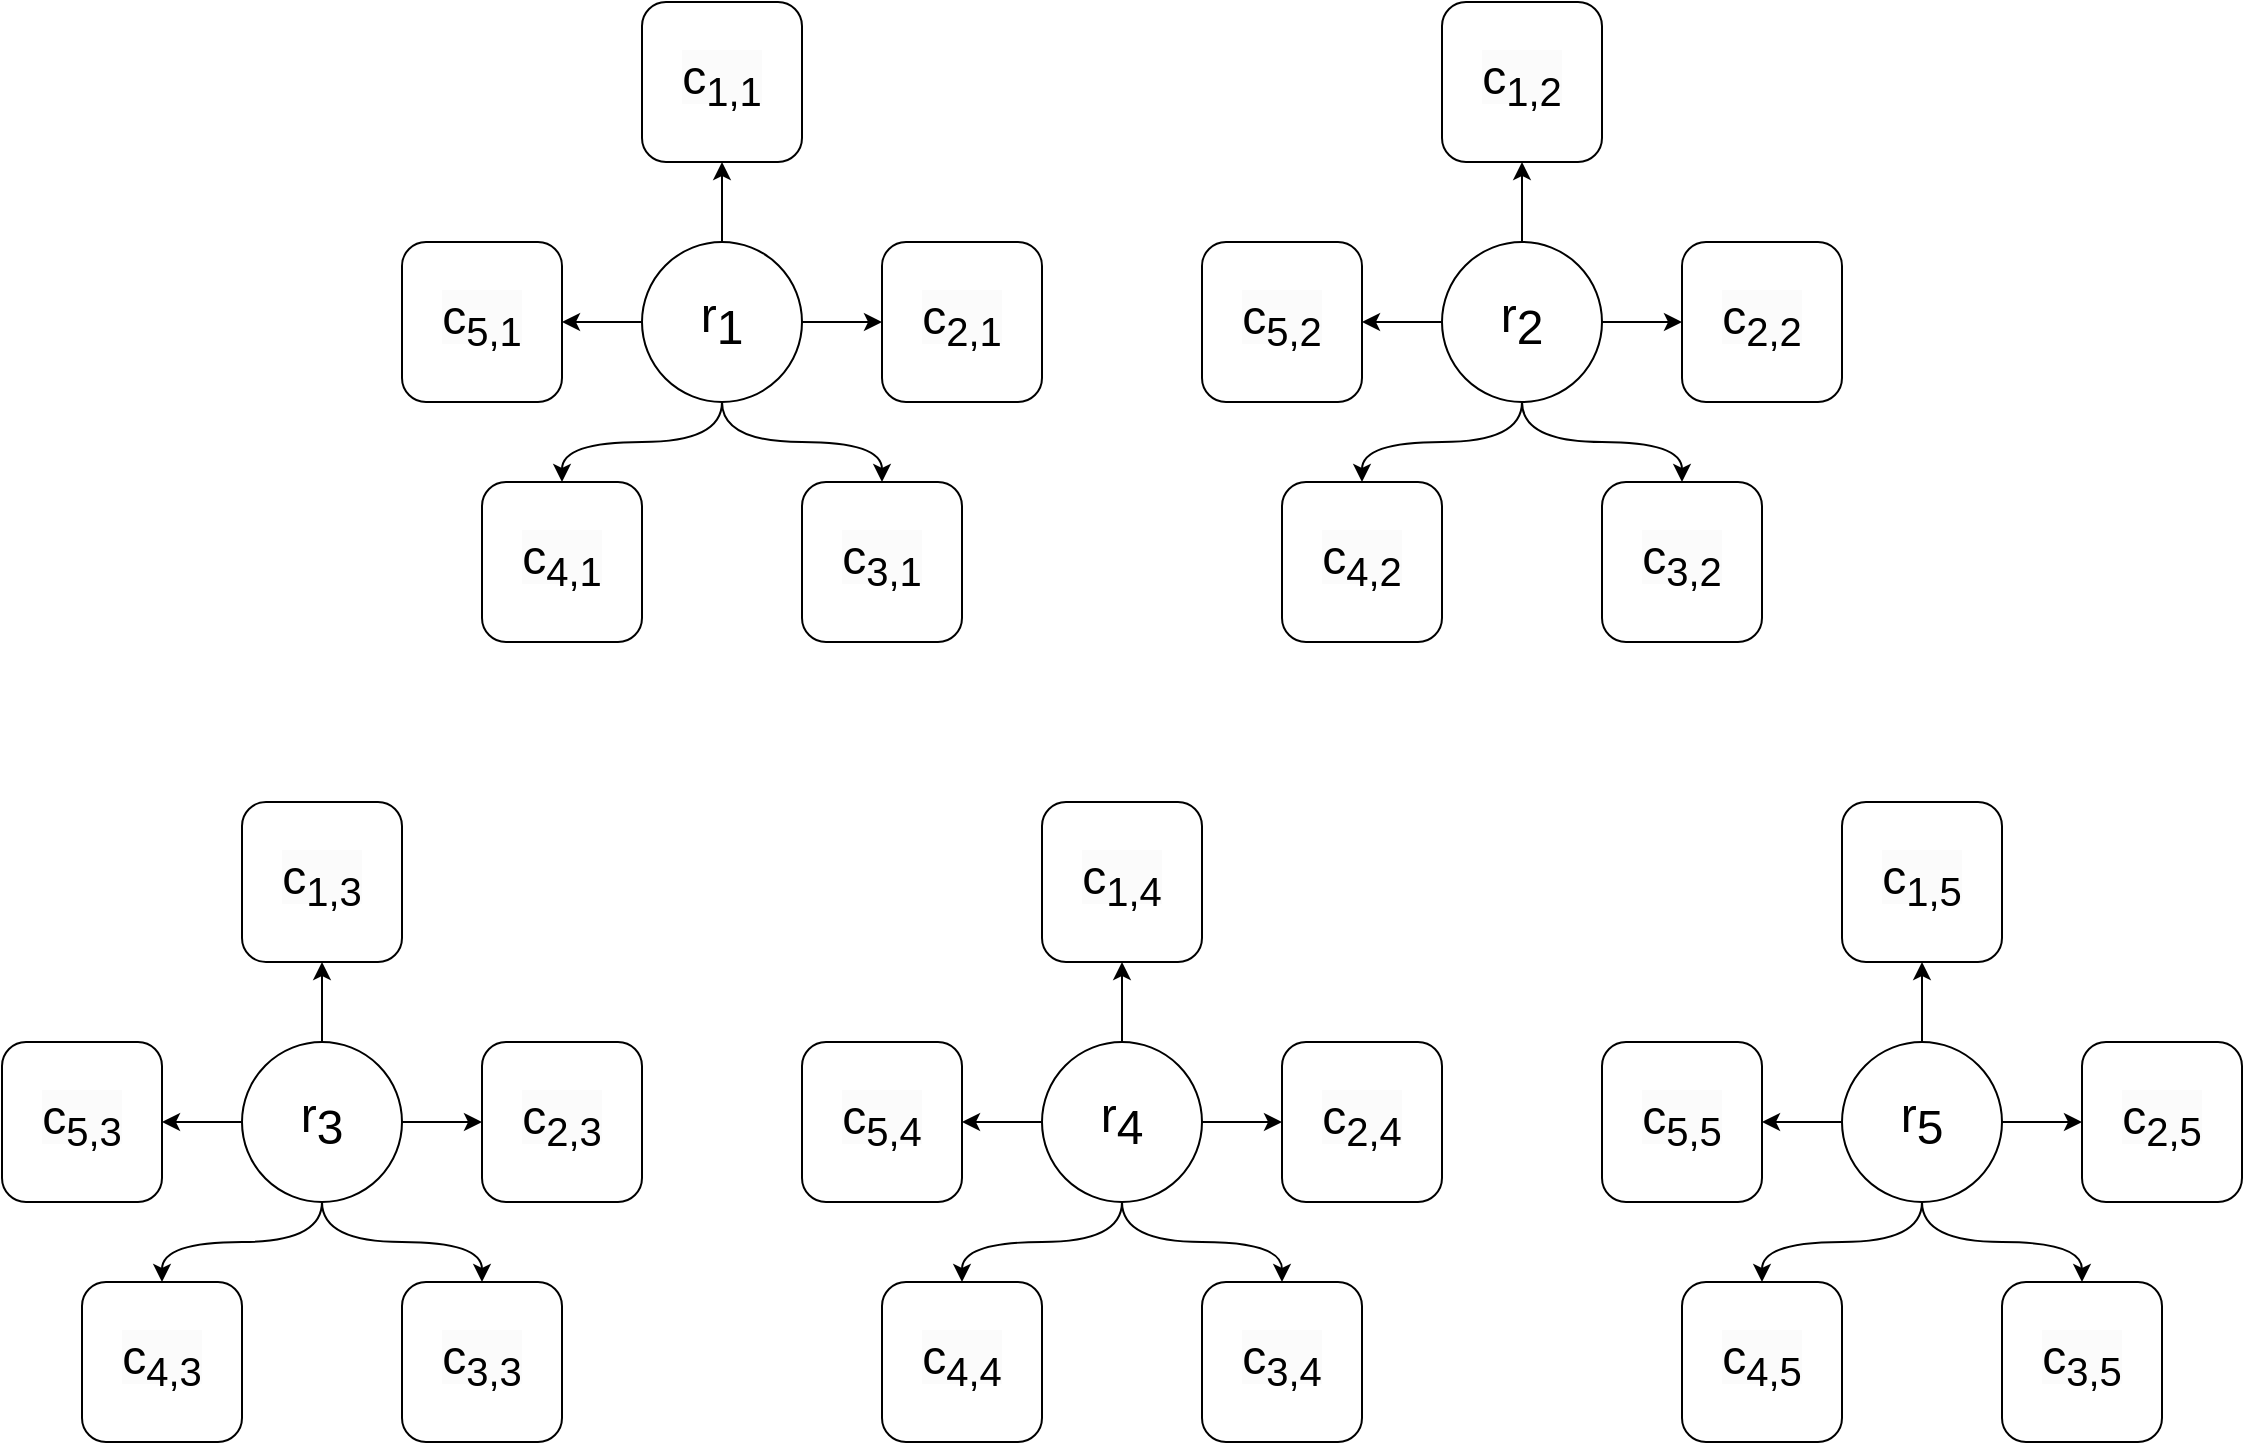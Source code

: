<mxfile version="24.7.8">
  <diagram name="Page-1" id="8W6ew3NMJrWlXtNJkhv3">
    <mxGraphModel dx="26" dy="522" grid="1" gridSize="10" guides="1" tooltips="1" connect="1" arrows="1" fold="1" page="1" pageScale="1" pageWidth="850" pageHeight="1100" math="0" shadow="0">
      <root>
        <mxCell id="0" />
        <mxCell id="1" parent="0" />
        <mxCell id="_TUafX6gU3IGClTmQ5Fo-70" style="edgeStyle=orthogonalEdgeStyle;curved=1;rounded=0;orthogonalLoop=1;jettySize=auto;html=1;exitX=0.5;exitY=0;exitDx=0;exitDy=0;entryX=0.5;entryY=1;entryDx=0;entryDy=0;" parent="1" source="_TUafX6gU3IGClTmQ5Fo-64" target="_TUafX6gU3IGClTmQ5Fo-65" edge="1">
          <mxGeometry relative="1" as="geometry" />
        </mxCell>
        <mxCell id="_TUafX6gU3IGClTmQ5Fo-71" style="edgeStyle=orthogonalEdgeStyle;curved=1;rounded=0;orthogonalLoop=1;jettySize=auto;html=1;exitX=1;exitY=0.5;exitDx=0;exitDy=0;entryX=0;entryY=0.5;entryDx=0;entryDy=0;" parent="1" source="_TUafX6gU3IGClTmQ5Fo-64" target="_TUafX6gU3IGClTmQ5Fo-67" edge="1">
          <mxGeometry relative="1" as="geometry" />
        </mxCell>
        <mxCell id="_TUafX6gU3IGClTmQ5Fo-72" style="edgeStyle=orthogonalEdgeStyle;curved=1;rounded=0;orthogonalLoop=1;jettySize=auto;html=1;exitX=0;exitY=0.5;exitDx=0;exitDy=0;entryX=1;entryY=0.5;entryDx=0;entryDy=0;" parent="1" source="_TUafX6gU3IGClTmQ5Fo-64" target="_TUafX6gU3IGClTmQ5Fo-66" edge="1">
          <mxGeometry relative="1" as="geometry" />
        </mxCell>
        <mxCell id="_TUafX6gU3IGClTmQ5Fo-74" style="edgeStyle=orthogonalEdgeStyle;curved=1;rounded=0;orthogonalLoop=1;jettySize=auto;html=1;exitX=0.5;exitY=1;exitDx=0;exitDy=0;entryX=0.5;entryY=0;entryDx=0;entryDy=0;" parent="1" source="_TUafX6gU3IGClTmQ5Fo-64" target="_TUafX6gU3IGClTmQ5Fo-68" edge="1">
          <mxGeometry relative="1" as="geometry" />
        </mxCell>
        <mxCell id="_TUafX6gU3IGClTmQ5Fo-75" style="edgeStyle=orthogonalEdgeStyle;curved=1;rounded=0;orthogonalLoop=1;jettySize=auto;html=1;exitX=0.5;exitY=1;exitDx=0;exitDy=0;entryX=0.5;entryY=0;entryDx=0;entryDy=0;" parent="1" source="_TUafX6gU3IGClTmQ5Fo-64" target="_TUafX6gU3IGClTmQ5Fo-69" edge="1">
          <mxGeometry relative="1" as="geometry" />
        </mxCell>
        <mxCell id="_TUafX6gU3IGClTmQ5Fo-64" value="r&lt;span style=&quot;font-size: 24px;&quot;&gt;&lt;sub style=&quot;font-size: 24px;&quot;&gt;1&lt;/sub&gt;&lt;/span&gt;" style="ellipse;whiteSpace=wrap;html=1;aspect=fixed;fontSize=24;" parent="1" vertex="1">
          <mxGeometry x="1280" y="280" width="80" height="80" as="geometry" />
        </mxCell>
        <mxCell id="_TUafX6gU3IGClTmQ5Fo-65" value="&lt;span style=&quot;color: rgb(0, 0, 0); font-family: Helvetica; font-size: 24px; font-style: normal; font-variant-ligatures: normal; font-variant-caps: normal; font-weight: 400; letter-spacing: normal; orphans: 2; text-align: center; text-indent: 0px; text-transform: none; widows: 2; word-spacing: 0px; -webkit-text-stroke-width: 0px; white-space: normal; background-color: rgb(251, 251, 251); text-decoration-thickness: initial; text-decoration-style: initial; text-decoration-color: initial; display: inline !important; float: none;&quot;&gt;c&lt;/span&gt;&lt;span style=&quot;forced-color-adjust: none; color: rgb(0, 0, 0); font-family: Helvetica; font-size: 24px; font-style: normal; font-variant-ligatures: normal; font-variant-caps: normal; font-weight: 400; letter-spacing: normal; orphans: 2; text-align: center; text-indent: 0px; text-transform: none; widows: 2; word-spacing: 0px; -webkit-text-stroke-width: 0px; white-space: normal; background-color: rgb(251, 251, 251); text-decoration-thickness: initial; text-decoration-style: initial; text-decoration-color: initial;&quot;&gt;&lt;span style=&quot;forced-color-adjust: none; font-size: 24px;&quot;&gt;&lt;sub&gt;1,1&lt;/sub&gt;&lt;/span&gt;&lt;/span&gt;" style="rounded=1;whiteSpace=wrap;html=1;" parent="1" vertex="1">
          <mxGeometry x="1280" y="160" width="80" height="80" as="geometry" />
        </mxCell>
        <mxCell id="_TUafX6gU3IGClTmQ5Fo-66" value="&lt;span style=&quot;color: rgb(0, 0, 0); font-family: Helvetica; font-size: 24px; font-style: normal; font-variant-ligatures: normal; font-variant-caps: normal; font-weight: 400; letter-spacing: normal; orphans: 2; text-align: center; text-indent: 0px; text-transform: none; widows: 2; word-spacing: 0px; -webkit-text-stroke-width: 0px; white-space: normal; background-color: rgb(251, 251, 251); text-decoration-thickness: initial; text-decoration-style: initial; text-decoration-color: initial; display: inline !important; float: none;&quot;&gt;c&lt;/span&gt;&lt;span style=&quot;forced-color-adjust: none; color: rgb(0, 0, 0); font-family: Helvetica; font-size: 24px; font-style: normal; font-variant-ligatures: normal; font-variant-caps: normal; font-weight: 400; letter-spacing: normal; orphans: 2; text-align: center; text-indent: 0px; text-transform: none; widows: 2; word-spacing: 0px; -webkit-text-stroke-width: 0px; white-space: normal; background-color: rgb(251, 251, 251); text-decoration-thickness: initial; text-decoration-style: initial; text-decoration-color: initial;&quot;&gt;&lt;span style=&quot;forced-color-adjust: none; font-size: 24px;&quot;&gt;&lt;sub&gt;5,1&lt;/sub&gt;&lt;/span&gt;&lt;/span&gt;" style="rounded=1;whiteSpace=wrap;html=1;" parent="1" vertex="1">
          <mxGeometry x="1160" y="280" width="80" height="80" as="geometry" />
        </mxCell>
        <mxCell id="_TUafX6gU3IGClTmQ5Fo-67" value="&lt;span style=&quot;color: rgb(0, 0, 0); font-family: Helvetica; font-size: 24px; font-style: normal; font-variant-ligatures: normal; font-variant-caps: normal; font-weight: 400; letter-spacing: normal; orphans: 2; text-align: center; text-indent: 0px; text-transform: none; widows: 2; word-spacing: 0px; -webkit-text-stroke-width: 0px; white-space: normal; background-color: rgb(251, 251, 251); text-decoration-thickness: initial; text-decoration-style: initial; text-decoration-color: initial; display: inline !important; float: none;&quot;&gt;c&lt;/span&gt;&lt;span style=&quot;forced-color-adjust: none; color: rgb(0, 0, 0); font-family: Helvetica; font-size: 24px; font-style: normal; font-variant-ligatures: normal; font-variant-caps: normal; font-weight: 400; letter-spacing: normal; orphans: 2; text-align: center; text-indent: 0px; text-transform: none; widows: 2; word-spacing: 0px; -webkit-text-stroke-width: 0px; white-space: normal; background-color: rgb(251, 251, 251); text-decoration-thickness: initial; text-decoration-style: initial; text-decoration-color: initial;&quot;&gt;&lt;span style=&quot;forced-color-adjust: none; font-size: 24px;&quot;&gt;&lt;sub&gt;2,1&lt;/sub&gt;&lt;/span&gt;&lt;/span&gt;" style="rounded=1;whiteSpace=wrap;html=1;" parent="1" vertex="1">
          <mxGeometry x="1400" y="280" width="80" height="80" as="geometry" />
        </mxCell>
        <mxCell id="_TUafX6gU3IGClTmQ5Fo-68" value="&lt;span style=&quot;color: rgb(0, 0, 0); font-family: Helvetica; font-size: 24px; font-style: normal; font-variant-ligatures: normal; font-variant-caps: normal; font-weight: 400; letter-spacing: normal; orphans: 2; text-align: center; text-indent: 0px; text-transform: none; widows: 2; word-spacing: 0px; -webkit-text-stroke-width: 0px; white-space: normal; background-color: rgb(251, 251, 251); text-decoration-thickness: initial; text-decoration-style: initial; text-decoration-color: initial; display: inline !important; float: none;&quot;&gt;c&lt;/span&gt;&lt;span style=&quot;forced-color-adjust: none; color: rgb(0, 0, 0); font-family: Helvetica; font-size: 24px; font-style: normal; font-variant-ligatures: normal; font-variant-caps: normal; font-weight: 400; letter-spacing: normal; orphans: 2; text-align: center; text-indent: 0px; text-transform: none; widows: 2; word-spacing: 0px; -webkit-text-stroke-width: 0px; white-space: normal; background-color: rgb(251, 251, 251); text-decoration-thickness: initial; text-decoration-style: initial; text-decoration-color: initial;&quot;&gt;&lt;span style=&quot;forced-color-adjust: none; font-size: 24px;&quot;&gt;&lt;sub&gt;4,1&lt;/sub&gt;&lt;/span&gt;&lt;/span&gt;" style="rounded=1;whiteSpace=wrap;html=1;" parent="1" vertex="1">
          <mxGeometry x="1200" y="400" width="80" height="80" as="geometry" />
        </mxCell>
        <mxCell id="_TUafX6gU3IGClTmQ5Fo-69" value="&lt;span style=&quot;color: rgb(0, 0, 0); font-family: Helvetica; font-size: 24px; font-style: normal; font-variant-ligatures: normal; font-variant-caps: normal; font-weight: 400; letter-spacing: normal; orphans: 2; text-align: center; text-indent: 0px; text-transform: none; widows: 2; word-spacing: 0px; -webkit-text-stroke-width: 0px; white-space: normal; background-color: rgb(251, 251, 251); text-decoration-thickness: initial; text-decoration-style: initial; text-decoration-color: initial; display: inline !important; float: none;&quot;&gt;c&lt;/span&gt;&lt;span style=&quot;forced-color-adjust: none; color: rgb(0, 0, 0); font-family: Helvetica; font-size: 24px; font-style: normal; font-variant-ligatures: normal; font-variant-caps: normal; font-weight: 400; letter-spacing: normal; orphans: 2; text-align: center; text-indent: 0px; text-transform: none; widows: 2; word-spacing: 0px; -webkit-text-stroke-width: 0px; white-space: normal; background-color: rgb(251, 251, 251); text-decoration-thickness: initial; text-decoration-style: initial; text-decoration-color: initial;&quot;&gt;&lt;span style=&quot;forced-color-adjust: none; font-size: 24px;&quot;&gt;&lt;sub&gt;3,1&lt;/sub&gt;&lt;/span&gt;&lt;/span&gt;" style="rounded=1;whiteSpace=wrap;html=1;" parent="1" vertex="1">
          <mxGeometry x="1360" y="400" width="80" height="80" as="geometry" />
        </mxCell>
        <mxCell id="_TUafX6gU3IGClTmQ5Fo-76" style="edgeStyle=orthogonalEdgeStyle;curved=1;rounded=0;orthogonalLoop=1;jettySize=auto;html=1;exitX=0.5;exitY=0;exitDx=0;exitDy=0;entryX=0.5;entryY=1;entryDx=0;entryDy=0;" parent="1" source="_TUafX6gU3IGClTmQ5Fo-81" target="_TUafX6gU3IGClTmQ5Fo-82" edge="1">
          <mxGeometry relative="1" as="geometry" />
        </mxCell>
        <mxCell id="_TUafX6gU3IGClTmQ5Fo-77" style="edgeStyle=orthogonalEdgeStyle;curved=1;rounded=0;orthogonalLoop=1;jettySize=auto;html=1;exitX=1;exitY=0.5;exitDx=0;exitDy=0;entryX=0;entryY=0.5;entryDx=0;entryDy=0;" parent="1" source="_TUafX6gU3IGClTmQ5Fo-81" target="_TUafX6gU3IGClTmQ5Fo-84" edge="1">
          <mxGeometry relative="1" as="geometry" />
        </mxCell>
        <mxCell id="_TUafX6gU3IGClTmQ5Fo-78" style="edgeStyle=orthogonalEdgeStyle;curved=1;rounded=0;orthogonalLoop=1;jettySize=auto;html=1;exitX=0;exitY=0.5;exitDx=0;exitDy=0;entryX=1;entryY=0.5;entryDx=0;entryDy=0;" parent="1" source="_TUafX6gU3IGClTmQ5Fo-81" target="_TUafX6gU3IGClTmQ5Fo-83" edge="1">
          <mxGeometry relative="1" as="geometry" />
        </mxCell>
        <mxCell id="_TUafX6gU3IGClTmQ5Fo-79" style="edgeStyle=orthogonalEdgeStyle;curved=1;rounded=0;orthogonalLoop=1;jettySize=auto;html=1;exitX=0.5;exitY=1;exitDx=0;exitDy=0;entryX=0.5;entryY=0;entryDx=0;entryDy=0;" parent="1" source="_TUafX6gU3IGClTmQ5Fo-81" target="_TUafX6gU3IGClTmQ5Fo-85" edge="1">
          <mxGeometry relative="1" as="geometry" />
        </mxCell>
        <mxCell id="_TUafX6gU3IGClTmQ5Fo-80" style="edgeStyle=orthogonalEdgeStyle;curved=1;rounded=0;orthogonalLoop=1;jettySize=auto;html=1;exitX=0.5;exitY=1;exitDx=0;exitDy=0;entryX=0.5;entryY=0;entryDx=0;entryDy=0;" parent="1" source="_TUafX6gU3IGClTmQ5Fo-81" target="_TUafX6gU3IGClTmQ5Fo-86" edge="1">
          <mxGeometry relative="1" as="geometry" />
        </mxCell>
        <mxCell id="_TUafX6gU3IGClTmQ5Fo-81" value="r&lt;span style=&quot;font-size: 24px;&quot;&gt;&lt;sub style=&quot;font-size: 24px;&quot;&gt;5&lt;/sub&gt;&lt;/span&gt;" style="ellipse;whiteSpace=wrap;html=1;aspect=fixed;fontSize=24;" parent="1" vertex="1">
          <mxGeometry x="1880" y="680" width="80" height="80" as="geometry" />
        </mxCell>
        <mxCell id="_TUafX6gU3IGClTmQ5Fo-82" value="&lt;span style=&quot;color: rgb(0, 0, 0); font-family: Helvetica; font-size: 24px; font-style: normal; font-variant-ligatures: normal; font-variant-caps: normal; font-weight: 400; letter-spacing: normal; orphans: 2; text-align: center; text-indent: 0px; text-transform: none; widows: 2; word-spacing: 0px; -webkit-text-stroke-width: 0px; white-space: normal; background-color: rgb(251, 251, 251); text-decoration-thickness: initial; text-decoration-style: initial; text-decoration-color: initial; display: inline !important; float: none;&quot;&gt;c&lt;/span&gt;&lt;span style=&quot;forced-color-adjust: none; color: rgb(0, 0, 0); font-family: Helvetica; font-size: 24px; font-style: normal; font-variant-ligatures: normal; font-variant-caps: normal; font-weight: 400; letter-spacing: normal; orphans: 2; text-align: center; text-indent: 0px; text-transform: none; widows: 2; word-spacing: 0px; -webkit-text-stroke-width: 0px; white-space: normal; background-color: rgb(251, 251, 251); text-decoration-thickness: initial; text-decoration-style: initial; text-decoration-color: initial;&quot;&gt;&lt;span style=&quot;forced-color-adjust: none; font-size: 24px;&quot;&gt;&lt;sub&gt;1,5&lt;/sub&gt;&lt;/span&gt;&lt;/span&gt;" style="rounded=1;whiteSpace=wrap;html=1;" parent="1" vertex="1">
          <mxGeometry x="1880" y="560" width="80" height="80" as="geometry" />
        </mxCell>
        <mxCell id="_TUafX6gU3IGClTmQ5Fo-83" value="&lt;span style=&quot;color: rgb(0, 0, 0); font-family: Helvetica; font-size: 24px; font-style: normal; font-variant-ligatures: normal; font-variant-caps: normal; font-weight: 400; letter-spacing: normal; orphans: 2; text-align: center; text-indent: 0px; text-transform: none; widows: 2; word-spacing: 0px; -webkit-text-stroke-width: 0px; white-space: normal; background-color: rgb(251, 251, 251); text-decoration-thickness: initial; text-decoration-style: initial; text-decoration-color: initial; display: inline !important; float: none;&quot;&gt;c&lt;/span&gt;&lt;span style=&quot;forced-color-adjust: none; color: rgb(0, 0, 0); font-family: Helvetica; font-size: 24px; font-style: normal; font-variant-ligatures: normal; font-variant-caps: normal; font-weight: 400; letter-spacing: normal; orphans: 2; text-align: center; text-indent: 0px; text-transform: none; widows: 2; word-spacing: 0px; -webkit-text-stroke-width: 0px; white-space: normal; background-color: rgb(251, 251, 251); text-decoration-thickness: initial; text-decoration-style: initial; text-decoration-color: initial;&quot;&gt;&lt;span style=&quot;forced-color-adjust: none; font-size: 24px;&quot;&gt;&lt;sub&gt;5,5&lt;/sub&gt;&lt;/span&gt;&lt;/span&gt;" style="rounded=1;whiteSpace=wrap;html=1;" parent="1" vertex="1">
          <mxGeometry x="1760" y="680" width="80" height="80" as="geometry" />
        </mxCell>
        <mxCell id="_TUafX6gU3IGClTmQ5Fo-84" value="&lt;span style=&quot;color: rgb(0, 0, 0); font-family: Helvetica; font-size: 24px; font-style: normal; font-variant-ligatures: normal; font-variant-caps: normal; font-weight: 400; letter-spacing: normal; orphans: 2; text-align: center; text-indent: 0px; text-transform: none; widows: 2; word-spacing: 0px; -webkit-text-stroke-width: 0px; white-space: normal; background-color: rgb(251, 251, 251); text-decoration-thickness: initial; text-decoration-style: initial; text-decoration-color: initial; display: inline !important; float: none;&quot;&gt;c&lt;/span&gt;&lt;span style=&quot;forced-color-adjust: none; color: rgb(0, 0, 0); font-family: Helvetica; font-size: 24px; font-style: normal; font-variant-ligatures: normal; font-variant-caps: normal; font-weight: 400; letter-spacing: normal; orphans: 2; text-align: center; text-indent: 0px; text-transform: none; widows: 2; word-spacing: 0px; -webkit-text-stroke-width: 0px; white-space: normal; background-color: rgb(251, 251, 251); text-decoration-thickness: initial; text-decoration-style: initial; text-decoration-color: initial;&quot;&gt;&lt;span style=&quot;forced-color-adjust: none; font-size: 24px;&quot;&gt;&lt;sub&gt;2,5&lt;/sub&gt;&lt;/span&gt;&lt;/span&gt;" style="rounded=1;whiteSpace=wrap;html=1;" parent="1" vertex="1">
          <mxGeometry x="2000" y="680" width="80" height="80" as="geometry" />
        </mxCell>
        <mxCell id="_TUafX6gU3IGClTmQ5Fo-85" value="&lt;span style=&quot;color: rgb(0, 0, 0); font-family: Helvetica; font-size: 24px; font-style: normal; font-variant-ligatures: normal; font-variant-caps: normal; font-weight: 400; letter-spacing: normal; orphans: 2; text-align: center; text-indent: 0px; text-transform: none; widows: 2; word-spacing: 0px; -webkit-text-stroke-width: 0px; white-space: normal; background-color: rgb(251, 251, 251); text-decoration-thickness: initial; text-decoration-style: initial; text-decoration-color: initial; display: inline !important; float: none;&quot;&gt;c&lt;/span&gt;&lt;span style=&quot;forced-color-adjust: none; color: rgb(0, 0, 0); font-family: Helvetica; font-size: 24px; font-style: normal; font-variant-ligatures: normal; font-variant-caps: normal; font-weight: 400; letter-spacing: normal; orphans: 2; text-align: center; text-indent: 0px; text-transform: none; widows: 2; word-spacing: 0px; -webkit-text-stroke-width: 0px; white-space: normal; background-color: rgb(251, 251, 251); text-decoration-thickness: initial; text-decoration-style: initial; text-decoration-color: initial;&quot;&gt;&lt;span style=&quot;forced-color-adjust: none; font-size: 24px;&quot;&gt;&lt;sub&gt;4,5&lt;/sub&gt;&lt;/span&gt;&lt;/span&gt;" style="rounded=1;whiteSpace=wrap;html=1;" parent="1" vertex="1">
          <mxGeometry x="1800" y="800" width="80" height="80" as="geometry" />
        </mxCell>
        <mxCell id="_TUafX6gU3IGClTmQ5Fo-86" value="&lt;span style=&quot;color: rgb(0, 0, 0); font-family: Helvetica; font-size: 24px; font-style: normal; font-variant-ligatures: normal; font-variant-caps: normal; font-weight: 400; letter-spacing: normal; orphans: 2; text-align: center; text-indent: 0px; text-transform: none; widows: 2; word-spacing: 0px; -webkit-text-stroke-width: 0px; white-space: normal; background-color: rgb(251, 251, 251); text-decoration-thickness: initial; text-decoration-style: initial; text-decoration-color: initial; display: inline !important; float: none;&quot;&gt;c&lt;/span&gt;&lt;span style=&quot;forced-color-adjust: none; color: rgb(0, 0, 0); font-family: Helvetica; font-size: 24px; font-style: normal; font-variant-ligatures: normal; font-variant-caps: normal; font-weight: 400; letter-spacing: normal; orphans: 2; text-align: center; text-indent: 0px; text-transform: none; widows: 2; word-spacing: 0px; -webkit-text-stroke-width: 0px; white-space: normal; background-color: rgb(251, 251, 251); text-decoration-thickness: initial; text-decoration-style: initial; text-decoration-color: initial;&quot;&gt;&lt;span style=&quot;forced-color-adjust: none; font-size: 24px;&quot;&gt;&lt;sub&gt;3,5&lt;/sub&gt;&lt;/span&gt;&lt;/span&gt;" style="rounded=1;whiteSpace=wrap;html=1;" parent="1" vertex="1">
          <mxGeometry x="1960" y="800" width="80" height="80" as="geometry" />
        </mxCell>
        <mxCell id="_TUafX6gU3IGClTmQ5Fo-87" style="edgeStyle=orthogonalEdgeStyle;curved=1;rounded=0;orthogonalLoop=1;jettySize=auto;html=1;exitX=0.5;exitY=0;exitDx=0;exitDy=0;entryX=0.5;entryY=1;entryDx=0;entryDy=0;" parent="1" source="_TUafX6gU3IGClTmQ5Fo-92" target="_TUafX6gU3IGClTmQ5Fo-93" edge="1">
          <mxGeometry relative="1" as="geometry" />
        </mxCell>
        <mxCell id="_TUafX6gU3IGClTmQ5Fo-88" style="edgeStyle=orthogonalEdgeStyle;curved=1;rounded=0;orthogonalLoop=1;jettySize=auto;html=1;exitX=1;exitY=0.5;exitDx=0;exitDy=0;entryX=0;entryY=0.5;entryDx=0;entryDy=0;" parent="1" source="_TUafX6gU3IGClTmQ5Fo-92" target="_TUafX6gU3IGClTmQ5Fo-95" edge="1">
          <mxGeometry relative="1" as="geometry" />
        </mxCell>
        <mxCell id="_TUafX6gU3IGClTmQ5Fo-89" style="edgeStyle=orthogonalEdgeStyle;curved=1;rounded=0;orthogonalLoop=1;jettySize=auto;html=1;exitX=0;exitY=0.5;exitDx=0;exitDy=0;entryX=1;entryY=0.5;entryDx=0;entryDy=0;" parent="1" source="_TUafX6gU3IGClTmQ5Fo-92" target="_TUafX6gU3IGClTmQ5Fo-94" edge="1">
          <mxGeometry relative="1" as="geometry" />
        </mxCell>
        <mxCell id="_TUafX6gU3IGClTmQ5Fo-90" style="edgeStyle=orthogonalEdgeStyle;curved=1;rounded=0;orthogonalLoop=1;jettySize=auto;html=1;exitX=0.5;exitY=1;exitDx=0;exitDy=0;entryX=0.5;entryY=0;entryDx=0;entryDy=0;" parent="1" source="_TUafX6gU3IGClTmQ5Fo-92" target="_TUafX6gU3IGClTmQ5Fo-96" edge="1">
          <mxGeometry relative="1" as="geometry" />
        </mxCell>
        <mxCell id="_TUafX6gU3IGClTmQ5Fo-91" style="edgeStyle=orthogonalEdgeStyle;curved=1;rounded=0;orthogonalLoop=1;jettySize=auto;html=1;exitX=0.5;exitY=1;exitDx=0;exitDy=0;entryX=0.5;entryY=0;entryDx=0;entryDy=0;" parent="1" source="_TUafX6gU3IGClTmQ5Fo-92" target="_TUafX6gU3IGClTmQ5Fo-97" edge="1">
          <mxGeometry relative="1" as="geometry" />
        </mxCell>
        <mxCell id="_TUafX6gU3IGClTmQ5Fo-92" value="r&lt;span style=&quot;font-size: 24px;&quot;&gt;&lt;sub style=&quot;font-size: 24px;&quot;&gt;2&lt;/sub&gt;&lt;/span&gt;" style="ellipse;whiteSpace=wrap;html=1;aspect=fixed;fontSize=24;" parent="1" vertex="1">
          <mxGeometry x="1680" y="280" width="80" height="80" as="geometry" />
        </mxCell>
        <mxCell id="_TUafX6gU3IGClTmQ5Fo-93" value="&lt;span style=&quot;color: rgb(0, 0, 0); font-family: Helvetica; font-size: 24px; font-style: normal; font-variant-ligatures: normal; font-variant-caps: normal; font-weight: 400; letter-spacing: normal; orphans: 2; text-align: center; text-indent: 0px; text-transform: none; widows: 2; word-spacing: 0px; -webkit-text-stroke-width: 0px; white-space: normal; background-color: rgb(251, 251, 251); text-decoration-thickness: initial; text-decoration-style: initial; text-decoration-color: initial; display: inline !important; float: none;&quot;&gt;c&lt;/span&gt;&lt;span style=&quot;forced-color-adjust: none; color: rgb(0, 0, 0); font-family: Helvetica; font-size: 24px; font-style: normal; font-variant-ligatures: normal; font-variant-caps: normal; font-weight: 400; letter-spacing: normal; orphans: 2; text-align: center; text-indent: 0px; text-transform: none; widows: 2; word-spacing: 0px; -webkit-text-stroke-width: 0px; white-space: normal; background-color: rgb(251, 251, 251); text-decoration-thickness: initial; text-decoration-style: initial; text-decoration-color: initial;&quot;&gt;&lt;span style=&quot;forced-color-adjust: none; font-size: 24px;&quot;&gt;&lt;sub&gt;1,2&lt;/sub&gt;&lt;/span&gt;&lt;/span&gt;" style="rounded=1;whiteSpace=wrap;html=1;" parent="1" vertex="1">
          <mxGeometry x="1680" y="160" width="80" height="80" as="geometry" />
        </mxCell>
        <mxCell id="_TUafX6gU3IGClTmQ5Fo-94" value="&lt;span style=&quot;color: rgb(0, 0, 0); font-family: Helvetica; font-size: 24px; font-style: normal; font-variant-ligatures: normal; font-variant-caps: normal; font-weight: 400; letter-spacing: normal; orphans: 2; text-align: center; text-indent: 0px; text-transform: none; widows: 2; word-spacing: 0px; -webkit-text-stroke-width: 0px; white-space: normal; background-color: rgb(251, 251, 251); text-decoration-thickness: initial; text-decoration-style: initial; text-decoration-color: initial; display: inline !important; float: none;&quot;&gt;c&lt;/span&gt;&lt;span style=&quot;forced-color-adjust: none; color: rgb(0, 0, 0); font-family: Helvetica; font-size: 24px; font-style: normal; font-variant-ligatures: normal; font-variant-caps: normal; font-weight: 400; letter-spacing: normal; orphans: 2; text-align: center; text-indent: 0px; text-transform: none; widows: 2; word-spacing: 0px; -webkit-text-stroke-width: 0px; white-space: normal; background-color: rgb(251, 251, 251); text-decoration-thickness: initial; text-decoration-style: initial; text-decoration-color: initial;&quot;&gt;&lt;span style=&quot;forced-color-adjust: none; font-size: 24px;&quot;&gt;&lt;sub&gt;5,2&lt;/sub&gt;&lt;/span&gt;&lt;/span&gt;" style="rounded=1;whiteSpace=wrap;html=1;" parent="1" vertex="1">
          <mxGeometry x="1560" y="280" width="80" height="80" as="geometry" />
        </mxCell>
        <mxCell id="_TUafX6gU3IGClTmQ5Fo-95" value="&lt;span style=&quot;color: rgb(0, 0, 0); font-family: Helvetica; font-size: 24px; font-style: normal; font-variant-ligatures: normal; font-variant-caps: normal; font-weight: 400; letter-spacing: normal; orphans: 2; text-align: center; text-indent: 0px; text-transform: none; widows: 2; word-spacing: 0px; -webkit-text-stroke-width: 0px; white-space: normal; background-color: rgb(251, 251, 251); text-decoration-thickness: initial; text-decoration-style: initial; text-decoration-color: initial; display: inline !important; float: none;&quot;&gt;c&lt;/span&gt;&lt;span style=&quot;forced-color-adjust: none; color: rgb(0, 0, 0); font-family: Helvetica; font-size: 24px; font-style: normal; font-variant-ligatures: normal; font-variant-caps: normal; font-weight: 400; letter-spacing: normal; orphans: 2; text-align: center; text-indent: 0px; text-transform: none; widows: 2; word-spacing: 0px; -webkit-text-stroke-width: 0px; white-space: normal; background-color: rgb(251, 251, 251); text-decoration-thickness: initial; text-decoration-style: initial; text-decoration-color: initial;&quot;&gt;&lt;span style=&quot;forced-color-adjust: none; font-size: 24px;&quot;&gt;&lt;sub&gt;2,2&lt;/sub&gt;&lt;/span&gt;&lt;/span&gt;" style="rounded=1;whiteSpace=wrap;html=1;" parent="1" vertex="1">
          <mxGeometry x="1800" y="280" width="80" height="80" as="geometry" />
        </mxCell>
        <mxCell id="_TUafX6gU3IGClTmQ5Fo-96" value="&lt;span style=&quot;color: rgb(0, 0, 0); font-family: Helvetica; font-size: 24px; font-style: normal; font-variant-ligatures: normal; font-variant-caps: normal; font-weight: 400; letter-spacing: normal; orphans: 2; text-align: center; text-indent: 0px; text-transform: none; widows: 2; word-spacing: 0px; -webkit-text-stroke-width: 0px; white-space: normal; background-color: rgb(251, 251, 251); text-decoration-thickness: initial; text-decoration-style: initial; text-decoration-color: initial; display: inline !important; float: none;&quot;&gt;c&lt;/span&gt;&lt;span style=&quot;forced-color-adjust: none; color: rgb(0, 0, 0); font-family: Helvetica; font-size: 24px; font-style: normal; font-variant-ligatures: normal; font-variant-caps: normal; font-weight: 400; letter-spacing: normal; orphans: 2; text-align: center; text-indent: 0px; text-transform: none; widows: 2; word-spacing: 0px; -webkit-text-stroke-width: 0px; white-space: normal; background-color: rgb(251, 251, 251); text-decoration-thickness: initial; text-decoration-style: initial; text-decoration-color: initial;&quot;&gt;&lt;span style=&quot;forced-color-adjust: none; font-size: 24px;&quot;&gt;&lt;sub&gt;4,2&lt;/sub&gt;&lt;/span&gt;&lt;/span&gt;" style="rounded=1;whiteSpace=wrap;html=1;" parent="1" vertex="1">
          <mxGeometry x="1600" y="400" width="80" height="80" as="geometry" />
        </mxCell>
        <mxCell id="_TUafX6gU3IGClTmQ5Fo-97" value="&lt;span style=&quot;color: rgb(0, 0, 0); font-family: Helvetica; font-size: 24px; font-style: normal; font-variant-ligatures: normal; font-variant-caps: normal; font-weight: 400; letter-spacing: normal; orphans: 2; text-align: center; text-indent: 0px; text-transform: none; widows: 2; word-spacing: 0px; -webkit-text-stroke-width: 0px; white-space: normal; background-color: rgb(251, 251, 251); text-decoration-thickness: initial; text-decoration-style: initial; text-decoration-color: initial; display: inline !important; float: none;&quot;&gt;c&lt;/span&gt;&lt;span style=&quot;forced-color-adjust: none; color: rgb(0, 0, 0); font-family: Helvetica; font-size: 24px; font-style: normal; font-variant-ligatures: normal; font-variant-caps: normal; font-weight: 400; letter-spacing: normal; orphans: 2; text-align: center; text-indent: 0px; text-transform: none; widows: 2; word-spacing: 0px; -webkit-text-stroke-width: 0px; white-space: normal; background-color: rgb(251, 251, 251); text-decoration-thickness: initial; text-decoration-style: initial; text-decoration-color: initial;&quot;&gt;&lt;span style=&quot;forced-color-adjust: none; font-size: 24px;&quot;&gt;&lt;sub&gt;3,2&lt;/sub&gt;&lt;/span&gt;&lt;/span&gt;" style="rounded=1;whiteSpace=wrap;html=1;" parent="1" vertex="1">
          <mxGeometry x="1760" y="400" width="80" height="80" as="geometry" />
        </mxCell>
        <mxCell id="_TUafX6gU3IGClTmQ5Fo-98" style="edgeStyle=orthogonalEdgeStyle;curved=1;rounded=0;orthogonalLoop=1;jettySize=auto;html=1;exitX=0.5;exitY=0;exitDx=0;exitDy=0;entryX=0.5;entryY=1;entryDx=0;entryDy=0;" parent="1" source="_TUafX6gU3IGClTmQ5Fo-103" target="_TUafX6gU3IGClTmQ5Fo-104" edge="1">
          <mxGeometry relative="1" as="geometry" />
        </mxCell>
        <mxCell id="_TUafX6gU3IGClTmQ5Fo-99" style="edgeStyle=orthogonalEdgeStyle;curved=1;rounded=0;orthogonalLoop=1;jettySize=auto;html=1;exitX=1;exitY=0.5;exitDx=0;exitDy=0;entryX=0;entryY=0.5;entryDx=0;entryDy=0;" parent="1" source="_TUafX6gU3IGClTmQ5Fo-103" target="_TUafX6gU3IGClTmQ5Fo-106" edge="1">
          <mxGeometry relative="1" as="geometry" />
        </mxCell>
        <mxCell id="_TUafX6gU3IGClTmQ5Fo-100" style="edgeStyle=orthogonalEdgeStyle;curved=1;rounded=0;orthogonalLoop=1;jettySize=auto;html=1;exitX=0;exitY=0.5;exitDx=0;exitDy=0;entryX=1;entryY=0.5;entryDx=0;entryDy=0;" parent="1" source="_TUafX6gU3IGClTmQ5Fo-103" target="_TUafX6gU3IGClTmQ5Fo-105" edge="1">
          <mxGeometry relative="1" as="geometry" />
        </mxCell>
        <mxCell id="_TUafX6gU3IGClTmQ5Fo-101" style="edgeStyle=orthogonalEdgeStyle;curved=1;rounded=0;orthogonalLoop=1;jettySize=auto;html=1;exitX=0.5;exitY=1;exitDx=0;exitDy=0;entryX=0.5;entryY=0;entryDx=0;entryDy=0;" parent="1" source="_TUafX6gU3IGClTmQ5Fo-103" target="_TUafX6gU3IGClTmQ5Fo-107" edge="1">
          <mxGeometry relative="1" as="geometry" />
        </mxCell>
        <mxCell id="_TUafX6gU3IGClTmQ5Fo-102" style="edgeStyle=orthogonalEdgeStyle;curved=1;rounded=0;orthogonalLoop=1;jettySize=auto;html=1;exitX=0.5;exitY=1;exitDx=0;exitDy=0;entryX=0.5;entryY=0;entryDx=0;entryDy=0;" parent="1" source="_TUafX6gU3IGClTmQ5Fo-103" target="_TUafX6gU3IGClTmQ5Fo-108" edge="1">
          <mxGeometry relative="1" as="geometry" />
        </mxCell>
        <mxCell id="_TUafX6gU3IGClTmQ5Fo-103" value="r&lt;span style=&quot;font-size: 24px;&quot;&gt;&lt;sub style=&quot;font-size: 24px;&quot;&gt;3&lt;/sub&gt;&lt;/span&gt;" style="ellipse;whiteSpace=wrap;html=1;aspect=fixed;fontSize=24;" parent="1" vertex="1">
          <mxGeometry x="1080" y="680" width="80" height="80" as="geometry" />
        </mxCell>
        <mxCell id="_TUafX6gU3IGClTmQ5Fo-104" value="&lt;span style=&quot;color: rgb(0, 0, 0); font-family: Helvetica; font-size: 24px; font-style: normal; font-variant-ligatures: normal; font-variant-caps: normal; font-weight: 400; letter-spacing: normal; orphans: 2; text-align: center; text-indent: 0px; text-transform: none; widows: 2; word-spacing: 0px; -webkit-text-stroke-width: 0px; white-space: normal; background-color: rgb(251, 251, 251); text-decoration-thickness: initial; text-decoration-style: initial; text-decoration-color: initial; display: inline !important; float: none;&quot;&gt;c&lt;/span&gt;&lt;span style=&quot;forced-color-adjust: none; color: rgb(0, 0, 0); font-family: Helvetica; font-size: 24px; font-style: normal; font-variant-ligatures: normal; font-variant-caps: normal; font-weight: 400; letter-spacing: normal; orphans: 2; text-align: center; text-indent: 0px; text-transform: none; widows: 2; word-spacing: 0px; -webkit-text-stroke-width: 0px; white-space: normal; background-color: rgb(251, 251, 251); text-decoration-thickness: initial; text-decoration-style: initial; text-decoration-color: initial;&quot;&gt;&lt;span style=&quot;forced-color-adjust: none; font-size: 24px;&quot;&gt;&lt;sub&gt;1,3&lt;/sub&gt;&lt;/span&gt;&lt;/span&gt;" style="rounded=1;whiteSpace=wrap;html=1;" parent="1" vertex="1">
          <mxGeometry x="1080" y="560" width="80" height="80" as="geometry" />
        </mxCell>
        <mxCell id="_TUafX6gU3IGClTmQ5Fo-105" value="&lt;span style=&quot;color: rgb(0, 0, 0); font-family: Helvetica; font-size: 24px; font-style: normal; font-variant-ligatures: normal; font-variant-caps: normal; font-weight: 400; letter-spacing: normal; orphans: 2; text-align: center; text-indent: 0px; text-transform: none; widows: 2; word-spacing: 0px; -webkit-text-stroke-width: 0px; white-space: normal; background-color: rgb(251, 251, 251); text-decoration-thickness: initial; text-decoration-style: initial; text-decoration-color: initial; display: inline !important; float: none;&quot;&gt;c&lt;/span&gt;&lt;span style=&quot;forced-color-adjust: none; color: rgb(0, 0, 0); font-family: Helvetica; font-size: 24px; font-style: normal; font-variant-ligatures: normal; font-variant-caps: normal; font-weight: 400; letter-spacing: normal; orphans: 2; text-align: center; text-indent: 0px; text-transform: none; widows: 2; word-spacing: 0px; -webkit-text-stroke-width: 0px; white-space: normal; background-color: rgb(251, 251, 251); text-decoration-thickness: initial; text-decoration-style: initial; text-decoration-color: initial;&quot;&gt;&lt;span style=&quot;forced-color-adjust: none; font-size: 24px;&quot;&gt;&lt;sub&gt;5,3&lt;/sub&gt;&lt;/span&gt;&lt;/span&gt;" style="rounded=1;whiteSpace=wrap;html=1;" parent="1" vertex="1">
          <mxGeometry x="960" y="680" width="80" height="80" as="geometry" />
        </mxCell>
        <mxCell id="_TUafX6gU3IGClTmQ5Fo-106" value="&lt;span style=&quot;color: rgb(0, 0, 0); font-family: Helvetica; font-size: 24px; font-style: normal; font-variant-ligatures: normal; font-variant-caps: normal; font-weight: 400; letter-spacing: normal; orphans: 2; text-align: center; text-indent: 0px; text-transform: none; widows: 2; word-spacing: 0px; -webkit-text-stroke-width: 0px; white-space: normal; background-color: rgb(251, 251, 251); text-decoration-thickness: initial; text-decoration-style: initial; text-decoration-color: initial; display: inline !important; float: none;&quot;&gt;c&lt;/span&gt;&lt;span style=&quot;forced-color-adjust: none; color: rgb(0, 0, 0); font-family: Helvetica; font-size: 24px; font-style: normal; font-variant-ligatures: normal; font-variant-caps: normal; font-weight: 400; letter-spacing: normal; orphans: 2; text-align: center; text-indent: 0px; text-transform: none; widows: 2; word-spacing: 0px; -webkit-text-stroke-width: 0px; white-space: normal; background-color: rgb(251, 251, 251); text-decoration-thickness: initial; text-decoration-style: initial; text-decoration-color: initial;&quot;&gt;&lt;span style=&quot;forced-color-adjust: none; font-size: 24px;&quot;&gt;&lt;sub&gt;2,3&lt;/sub&gt;&lt;/span&gt;&lt;/span&gt;" style="rounded=1;whiteSpace=wrap;html=1;" parent="1" vertex="1">
          <mxGeometry x="1200" y="680" width="80" height="80" as="geometry" />
        </mxCell>
        <mxCell id="_TUafX6gU3IGClTmQ5Fo-107" value="&lt;span style=&quot;color: rgb(0, 0, 0); font-family: Helvetica; font-size: 24px; font-style: normal; font-variant-ligatures: normal; font-variant-caps: normal; font-weight: 400; letter-spacing: normal; orphans: 2; text-align: center; text-indent: 0px; text-transform: none; widows: 2; word-spacing: 0px; -webkit-text-stroke-width: 0px; white-space: normal; background-color: rgb(251, 251, 251); text-decoration-thickness: initial; text-decoration-style: initial; text-decoration-color: initial; display: inline !important; float: none;&quot;&gt;c&lt;/span&gt;&lt;span style=&quot;forced-color-adjust: none; color: rgb(0, 0, 0); font-family: Helvetica; font-size: 24px; font-style: normal; font-variant-ligatures: normal; font-variant-caps: normal; font-weight: 400; letter-spacing: normal; orphans: 2; text-align: center; text-indent: 0px; text-transform: none; widows: 2; word-spacing: 0px; -webkit-text-stroke-width: 0px; white-space: normal; background-color: rgb(251, 251, 251); text-decoration-thickness: initial; text-decoration-style: initial; text-decoration-color: initial;&quot;&gt;&lt;span style=&quot;forced-color-adjust: none; font-size: 24px;&quot;&gt;&lt;sub&gt;4,3&lt;/sub&gt;&lt;/span&gt;&lt;/span&gt;" style="rounded=1;whiteSpace=wrap;html=1;" parent="1" vertex="1">
          <mxGeometry x="1000" y="800" width="80" height="80" as="geometry" />
        </mxCell>
        <mxCell id="_TUafX6gU3IGClTmQ5Fo-108" value="&lt;span style=&quot;color: rgb(0, 0, 0); font-family: Helvetica; font-size: 24px; font-style: normal; font-variant-ligatures: normal; font-variant-caps: normal; font-weight: 400; letter-spacing: normal; orphans: 2; text-align: center; text-indent: 0px; text-transform: none; widows: 2; word-spacing: 0px; -webkit-text-stroke-width: 0px; white-space: normal; background-color: rgb(251, 251, 251); text-decoration-thickness: initial; text-decoration-style: initial; text-decoration-color: initial; display: inline !important; float: none;&quot;&gt;c&lt;/span&gt;&lt;span style=&quot;forced-color-adjust: none; color: rgb(0, 0, 0); font-family: Helvetica; font-size: 24px; font-style: normal; font-variant-ligatures: normal; font-variant-caps: normal; font-weight: 400; letter-spacing: normal; orphans: 2; text-align: center; text-indent: 0px; text-transform: none; widows: 2; word-spacing: 0px; -webkit-text-stroke-width: 0px; white-space: normal; background-color: rgb(251, 251, 251); text-decoration-thickness: initial; text-decoration-style: initial; text-decoration-color: initial;&quot;&gt;&lt;span style=&quot;forced-color-adjust: none; font-size: 24px;&quot;&gt;&lt;sub&gt;3,3&lt;/sub&gt;&lt;/span&gt;&lt;/span&gt;" style="rounded=1;whiteSpace=wrap;html=1;" parent="1" vertex="1">
          <mxGeometry x="1160" y="800" width="80" height="80" as="geometry" />
        </mxCell>
        <mxCell id="_TUafX6gU3IGClTmQ5Fo-109" style="edgeStyle=orthogonalEdgeStyle;curved=1;rounded=0;orthogonalLoop=1;jettySize=auto;html=1;exitX=0.5;exitY=0;exitDx=0;exitDy=0;entryX=0.5;entryY=1;entryDx=0;entryDy=0;" parent="1" source="_TUafX6gU3IGClTmQ5Fo-114" target="_TUafX6gU3IGClTmQ5Fo-115" edge="1">
          <mxGeometry relative="1" as="geometry" />
        </mxCell>
        <mxCell id="_TUafX6gU3IGClTmQ5Fo-110" style="edgeStyle=orthogonalEdgeStyle;curved=1;rounded=0;orthogonalLoop=1;jettySize=auto;html=1;exitX=1;exitY=0.5;exitDx=0;exitDy=0;entryX=0;entryY=0.5;entryDx=0;entryDy=0;" parent="1" source="_TUafX6gU3IGClTmQ5Fo-114" target="_TUafX6gU3IGClTmQ5Fo-117" edge="1">
          <mxGeometry relative="1" as="geometry" />
        </mxCell>
        <mxCell id="_TUafX6gU3IGClTmQ5Fo-111" style="edgeStyle=orthogonalEdgeStyle;curved=1;rounded=0;orthogonalLoop=1;jettySize=auto;html=1;exitX=0;exitY=0.5;exitDx=0;exitDy=0;entryX=1;entryY=0.5;entryDx=0;entryDy=0;" parent="1" source="_TUafX6gU3IGClTmQ5Fo-114" target="_TUafX6gU3IGClTmQ5Fo-116" edge="1">
          <mxGeometry relative="1" as="geometry" />
        </mxCell>
        <mxCell id="_TUafX6gU3IGClTmQ5Fo-112" style="edgeStyle=orthogonalEdgeStyle;curved=1;rounded=0;orthogonalLoop=1;jettySize=auto;html=1;exitX=0.5;exitY=1;exitDx=0;exitDy=0;entryX=0.5;entryY=0;entryDx=0;entryDy=0;" parent="1" source="_TUafX6gU3IGClTmQ5Fo-114" target="_TUafX6gU3IGClTmQ5Fo-118" edge="1">
          <mxGeometry relative="1" as="geometry" />
        </mxCell>
        <mxCell id="_TUafX6gU3IGClTmQ5Fo-113" style="edgeStyle=orthogonalEdgeStyle;curved=1;rounded=0;orthogonalLoop=1;jettySize=auto;html=1;exitX=0.5;exitY=1;exitDx=0;exitDy=0;entryX=0.5;entryY=0;entryDx=0;entryDy=0;" parent="1" source="_TUafX6gU3IGClTmQ5Fo-114" target="_TUafX6gU3IGClTmQ5Fo-119" edge="1">
          <mxGeometry relative="1" as="geometry" />
        </mxCell>
        <mxCell id="_TUafX6gU3IGClTmQ5Fo-114" value="r&lt;span style=&quot;font-size: 24px;&quot;&gt;&lt;sub style=&quot;font-size: 24px;&quot;&gt;4&lt;/sub&gt;&lt;/span&gt;" style="ellipse;whiteSpace=wrap;html=1;aspect=fixed;fontSize=24;" parent="1" vertex="1">
          <mxGeometry x="1480" y="680" width="80" height="80" as="geometry" />
        </mxCell>
        <mxCell id="_TUafX6gU3IGClTmQ5Fo-115" value="&lt;span style=&quot;color: rgb(0, 0, 0); font-family: Helvetica; font-size: 24px; font-style: normal; font-variant-ligatures: normal; font-variant-caps: normal; font-weight: 400; letter-spacing: normal; orphans: 2; text-align: center; text-indent: 0px; text-transform: none; widows: 2; word-spacing: 0px; -webkit-text-stroke-width: 0px; white-space: normal; background-color: rgb(251, 251, 251); text-decoration-thickness: initial; text-decoration-style: initial; text-decoration-color: initial; display: inline !important; float: none;&quot;&gt;c&lt;/span&gt;&lt;span style=&quot;forced-color-adjust: none; color: rgb(0, 0, 0); font-family: Helvetica; font-size: 24px; font-style: normal; font-variant-ligatures: normal; font-variant-caps: normal; font-weight: 400; letter-spacing: normal; orphans: 2; text-align: center; text-indent: 0px; text-transform: none; widows: 2; word-spacing: 0px; -webkit-text-stroke-width: 0px; white-space: normal; background-color: rgb(251, 251, 251); text-decoration-thickness: initial; text-decoration-style: initial; text-decoration-color: initial;&quot;&gt;&lt;span style=&quot;forced-color-adjust: none; font-size: 24px;&quot;&gt;&lt;sub&gt;1,4&lt;/sub&gt;&lt;/span&gt;&lt;/span&gt;" style="rounded=1;whiteSpace=wrap;html=1;" parent="1" vertex="1">
          <mxGeometry x="1480" y="560" width="80" height="80" as="geometry" />
        </mxCell>
        <mxCell id="_TUafX6gU3IGClTmQ5Fo-116" value="&lt;span style=&quot;color: rgb(0, 0, 0); font-family: Helvetica; font-size: 24px; font-style: normal; font-variant-ligatures: normal; font-variant-caps: normal; font-weight: 400; letter-spacing: normal; orphans: 2; text-align: center; text-indent: 0px; text-transform: none; widows: 2; word-spacing: 0px; -webkit-text-stroke-width: 0px; white-space: normal; background-color: rgb(251, 251, 251); text-decoration-thickness: initial; text-decoration-style: initial; text-decoration-color: initial; display: inline !important; float: none;&quot;&gt;c&lt;/span&gt;&lt;span style=&quot;forced-color-adjust: none; color: rgb(0, 0, 0); font-family: Helvetica; font-size: 24px; font-style: normal; font-variant-ligatures: normal; font-variant-caps: normal; font-weight: 400; letter-spacing: normal; orphans: 2; text-align: center; text-indent: 0px; text-transform: none; widows: 2; word-spacing: 0px; -webkit-text-stroke-width: 0px; white-space: normal; background-color: rgb(251, 251, 251); text-decoration-thickness: initial; text-decoration-style: initial; text-decoration-color: initial;&quot;&gt;&lt;span style=&quot;forced-color-adjust: none; font-size: 24px;&quot;&gt;&lt;sub&gt;5,4&lt;/sub&gt;&lt;/span&gt;&lt;/span&gt;" style="rounded=1;whiteSpace=wrap;html=1;" parent="1" vertex="1">
          <mxGeometry x="1360" y="680" width="80" height="80" as="geometry" />
        </mxCell>
        <mxCell id="_TUafX6gU3IGClTmQ5Fo-117" value="&lt;span style=&quot;color: rgb(0, 0, 0); font-family: Helvetica; font-size: 24px; font-style: normal; font-variant-ligatures: normal; font-variant-caps: normal; font-weight: 400; letter-spacing: normal; orphans: 2; text-align: center; text-indent: 0px; text-transform: none; widows: 2; word-spacing: 0px; -webkit-text-stroke-width: 0px; white-space: normal; background-color: rgb(251, 251, 251); text-decoration-thickness: initial; text-decoration-style: initial; text-decoration-color: initial; display: inline !important; float: none;&quot;&gt;c&lt;/span&gt;&lt;span style=&quot;forced-color-adjust: none; color: rgb(0, 0, 0); font-family: Helvetica; font-size: 24px; font-style: normal; font-variant-ligatures: normal; font-variant-caps: normal; font-weight: 400; letter-spacing: normal; orphans: 2; text-align: center; text-indent: 0px; text-transform: none; widows: 2; word-spacing: 0px; -webkit-text-stroke-width: 0px; white-space: normal; background-color: rgb(251, 251, 251); text-decoration-thickness: initial; text-decoration-style: initial; text-decoration-color: initial;&quot;&gt;&lt;span style=&quot;forced-color-adjust: none; font-size: 24px;&quot;&gt;&lt;sub&gt;2,4&lt;/sub&gt;&lt;/span&gt;&lt;/span&gt;" style="rounded=1;whiteSpace=wrap;html=1;" parent="1" vertex="1">
          <mxGeometry x="1600" y="680" width="80" height="80" as="geometry" />
        </mxCell>
        <mxCell id="_TUafX6gU3IGClTmQ5Fo-118" value="&lt;span style=&quot;color: rgb(0, 0, 0); font-family: Helvetica; font-size: 24px; font-style: normal; font-variant-ligatures: normal; font-variant-caps: normal; font-weight: 400; letter-spacing: normal; orphans: 2; text-align: center; text-indent: 0px; text-transform: none; widows: 2; word-spacing: 0px; -webkit-text-stroke-width: 0px; white-space: normal; background-color: rgb(251, 251, 251); text-decoration-thickness: initial; text-decoration-style: initial; text-decoration-color: initial; display: inline !important; float: none;&quot;&gt;c&lt;/span&gt;&lt;span style=&quot;forced-color-adjust: none; color: rgb(0, 0, 0); font-family: Helvetica; font-size: 24px; font-style: normal; font-variant-ligatures: normal; font-variant-caps: normal; font-weight: 400; letter-spacing: normal; orphans: 2; text-align: center; text-indent: 0px; text-transform: none; widows: 2; word-spacing: 0px; -webkit-text-stroke-width: 0px; white-space: normal; background-color: rgb(251, 251, 251); text-decoration-thickness: initial; text-decoration-style: initial; text-decoration-color: initial;&quot;&gt;&lt;span style=&quot;forced-color-adjust: none; font-size: 24px;&quot;&gt;&lt;sub&gt;4,4&lt;/sub&gt;&lt;/span&gt;&lt;/span&gt;" style="rounded=1;whiteSpace=wrap;html=1;" parent="1" vertex="1">
          <mxGeometry x="1400" y="800" width="80" height="80" as="geometry" />
        </mxCell>
        <mxCell id="_TUafX6gU3IGClTmQ5Fo-119" value="&lt;span style=&quot;color: rgb(0, 0, 0); font-family: Helvetica; font-size: 24px; font-style: normal; font-variant-ligatures: normal; font-variant-caps: normal; font-weight: 400; letter-spacing: normal; orphans: 2; text-align: center; text-indent: 0px; text-transform: none; widows: 2; word-spacing: 0px; -webkit-text-stroke-width: 0px; white-space: normal; background-color: rgb(251, 251, 251); text-decoration-thickness: initial; text-decoration-style: initial; text-decoration-color: initial; display: inline !important; float: none;&quot;&gt;c&lt;/span&gt;&lt;span style=&quot;forced-color-adjust: none; color: rgb(0, 0, 0); font-family: Helvetica; font-size: 24px; font-style: normal; font-variant-ligatures: normal; font-variant-caps: normal; font-weight: 400; letter-spacing: normal; orphans: 2; text-align: center; text-indent: 0px; text-transform: none; widows: 2; word-spacing: 0px; -webkit-text-stroke-width: 0px; white-space: normal; background-color: rgb(251, 251, 251); text-decoration-thickness: initial; text-decoration-style: initial; text-decoration-color: initial;&quot;&gt;&lt;span style=&quot;forced-color-adjust: none; font-size: 24px;&quot;&gt;&lt;sub&gt;3,4&lt;/sub&gt;&lt;/span&gt;&lt;/span&gt;" style="rounded=1;whiteSpace=wrap;html=1;" parent="1" vertex="1">
          <mxGeometry x="1560" y="800" width="80" height="80" as="geometry" />
        </mxCell>
      </root>
    </mxGraphModel>
  </diagram>
</mxfile>

